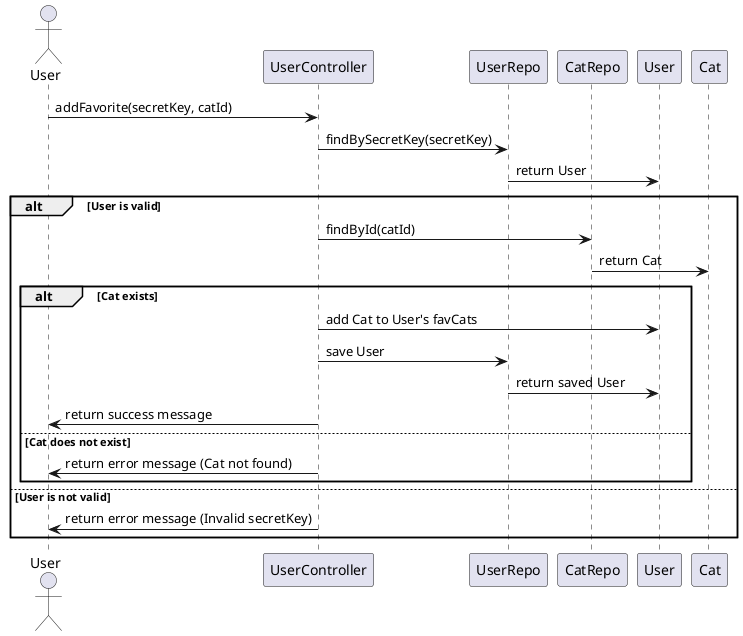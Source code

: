 @startuml
actor User
participant "UserController" as UC
participant "UserRepo" as UR
participant "CatRepo" as CR
participant "User" as U
participant "Cat" as C

User -> UC: addFavorite(secretKey, catId)
UC -> UR: findBySecretKey(secretKey)
UR -> U: return User

alt User is valid
    UC -> CR: findById(catId)
    CR -> C: return Cat

    alt Cat exists
        UC -> U: add Cat to User's favCats
        UC -> UR: save User
        UR -> U: return saved User
        UC -> User: return success message
    else Cat does not exist
        UC -> User: return error message (Cat not found)
    end
else User is not valid
    UC -> User: return error message (Invalid secretKey)
end

@enduml
